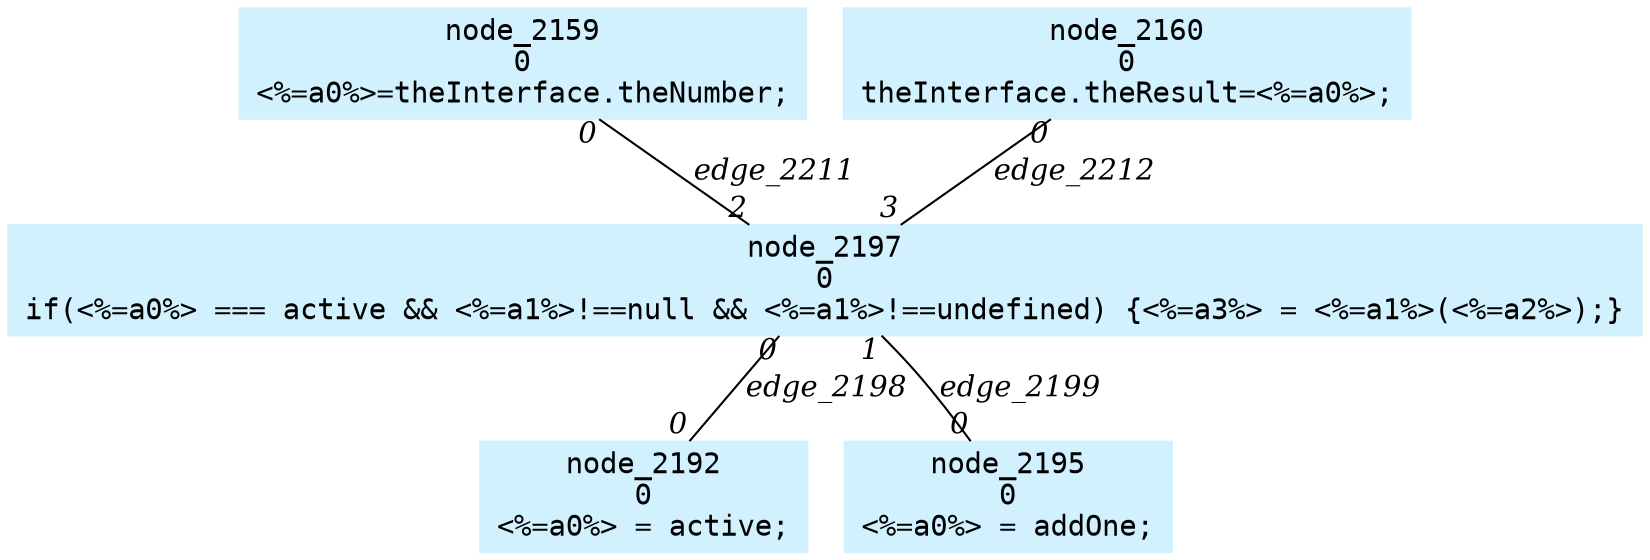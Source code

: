 digraph g{node_2159 [shape=box, style=filled, color="#d1f1ff", fontname="Courier", label="node_2159
0
<%=a0%>=theInterface.theNumber;
" ]
node_2160 [shape=box, style=filled, color="#d1f1ff", fontname="Courier", label="node_2160
0
theInterface.theResult=<%=a0%>;
" ]
node_2192 [shape=box, style=filled, color="#d1f1ff", fontname="Courier", label="node_2192
0
<%=a0%> = active;
" ]
node_2195 [shape=box, style=filled, color="#d1f1ff", fontname="Courier", label="node_2195
0
<%=a0%> = addOne;
" ]
node_2197 [shape=box, style=filled, color="#d1f1ff", fontname="Courier", label="node_2197
0
if(<%=a0%> === active && <%=a1%>!==null && <%=a1%>!==undefined) {<%=a3%> = <%=a1%>(<%=a2%>);}
" ]
node_2197 -> node_2192 [dir=none, arrowHead=none, fontname="Times-Italic", label="edge_2198",  headlabel="0", taillabel="0" ]
node_2197 -> node_2195 [dir=none, arrowHead=none, fontname="Times-Italic", label="edge_2199",  headlabel="0", taillabel="1" ]
node_2159 -> node_2197 [dir=none, arrowHead=none, fontname="Times-Italic", label="edge_2211",  headlabel="2", taillabel="0" ]
node_2160 -> node_2197 [dir=none, arrowHead=none, fontname="Times-Italic", label="edge_2212",  headlabel="3", taillabel="0" ]
}